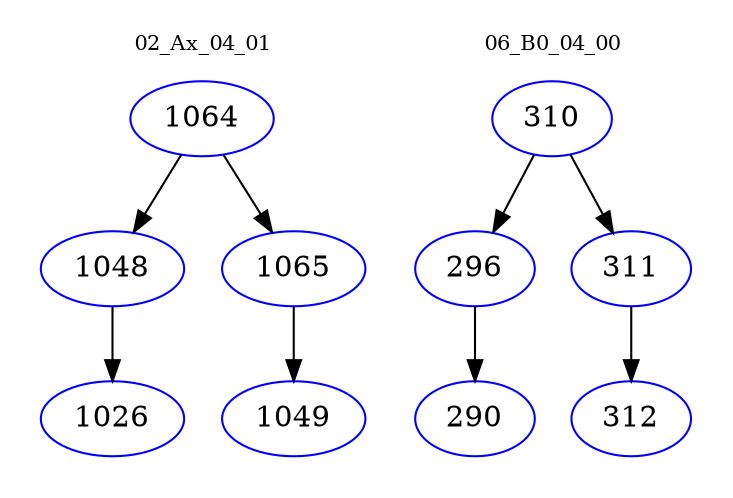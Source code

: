 digraph{
subgraph cluster_0 {
color = white
label = "02_Ax_04_01";
fontsize=10;
T0_1064 [label="1064", color="blue"]
T0_1064 -> T0_1048 [color="black"]
T0_1048 [label="1048", color="blue"]
T0_1048 -> T0_1026 [color="black"]
T0_1026 [label="1026", color="blue"]
T0_1064 -> T0_1065 [color="black"]
T0_1065 [label="1065", color="blue"]
T0_1065 -> T0_1049 [color="black"]
T0_1049 [label="1049", color="blue"]
}
subgraph cluster_1 {
color = white
label = "06_B0_04_00";
fontsize=10;
T1_310 [label="310", color="blue"]
T1_310 -> T1_296 [color="black"]
T1_296 [label="296", color="blue"]
T1_296 -> T1_290 [color="black"]
T1_290 [label="290", color="blue"]
T1_310 -> T1_311 [color="black"]
T1_311 [label="311", color="blue"]
T1_311 -> T1_312 [color="black"]
T1_312 [label="312", color="blue"]
}
}
